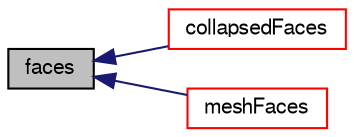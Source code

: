 digraph "faces"
{
  bgcolor="transparent";
  edge [fontname="FreeSans",fontsize="10",labelfontname="FreeSans",labelfontsize="10"];
  node [fontname="FreeSans",fontsize="10",shape=record];
  rankdir="LR";
  Node57 [label="faces",height=0.2,width=0.4,color="black", fillcolor="grey75", style="filled", fontcolor="black"];
  Node57 -> Node58 [dir="back",color="midnightblue",fontsize="10",style="solid",fontname="FreeSans"];
  Node58 [label="collapsedFaces",height=0.2,width=0.4,color="red",URL="$a27206.html#aee6f55767562b112afa7d2d78d37e22d",tooltip="Collapsed faces of this cell. "];
  Node57 -> Node60 [dir="back",color="midnightblue",fontsize="10",style="solid",fontname="FreeSans"];
  Node60 [label="meshFaces",height=0.2,width=0.4,color="red",URL="$a27206.html#a3d200b633b6afc3aa7f34b693b4ff573",tooltip="Mesh face labels of this cell (in order of model) "];
}

